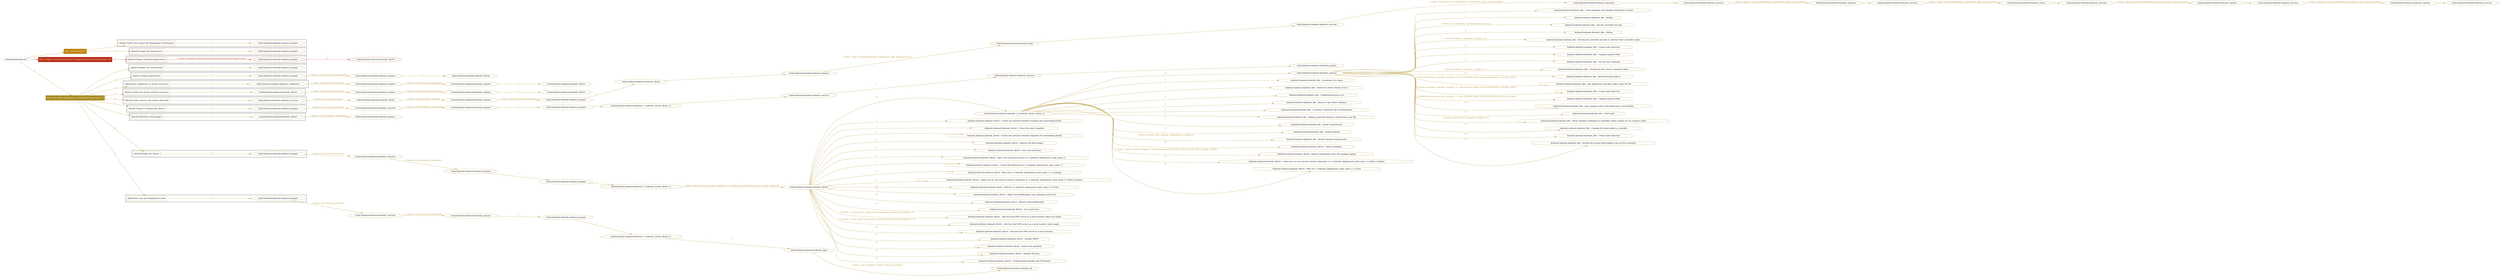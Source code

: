 digraph {
	graph [concentrate=true ordering=in rankdir=LR ratio=fill]
	edge [esep=5 sep=10]
	"kubeinit/playbook.yml" [id=root_node style=dotted]
	play_5e72899b [label="Play: Initial setup (1)" color="#be830e" fontcolor="#ffffff" id=play_5e72899b shape=box style=filled tooltip=localhost]
	"kubeinit/playbook.yml" -> play_5e72899b [label="1 " color="#be830e" fontcolor="#be830e" id=edge_0a13adb0 labeltooltip="1 " tooltip="1 "]
	subgraph "kubeinit.kubeinit.kubeinit_prepare" {
		role_c40720a6 [label="[role] kubeinit.kubeinit.kubeinit_prepare" color="#be830e" id=role_c40720a6 tooltip="kubeinit.kubeinit.kubeinit_prepare"]
	}
	subgraph "kubeinit.kubeinit.kubeinit_prepare" {
		role_f38d3b71 [label="[role] kubeinit.kubeinit.kubeinit_prepare" color="#be830e" id=role_f38d3b71 tooltip="kubeinit.kubeinit.kubeinit_prepare"]
	}
	subgraph "Play: Initial setup (1)" {
		play_5e72899b -> block_098524fa [label=1 color="#be830e" fontcolor="#be830e" id=edge_f31e2e18 labeltooltip=1 tooltip=1]
		subgraph cluster_block_098524fa {
			block_098524fa [label="[block] Gather facts about the deployment environment" color="#be830e" id=block_098524fa labeltooltip="Gather facts about the deployment environment" shape=box tooltip="Gather facts about the deployment environment"]
			block_098524fa -> role_c40720a6 [label="1 " color="#be830e" fontcolor="#be830e" id=edge_e0ab2993 labeltooltip="1 " tooltip="1 "]
		}
		play_5e72899b -> block_21ef0688 [label=2 color="#be830e" fontcolor="#be830e" id=edge_1a15ede7 labeltooltip=2 tooltip=2]
		subgraph cluster_block_21ef0688 {
			block_21ef0688 [label="[block] Prepare the hypervisors" color="#be830e" id=block_21ef0688 labeltooltip="Prepare the hypervisors" shape=box tooltip="Prepare the hypervisors"]
			block_21ef0688 -> role_f38d3b71 [label="1 " color="#be830e" fontcolor="#be830e" id=edge_f3fa6fdb labeltooltip="1 " tooltip="1 "]
		}
	}
	play_91867cf1 [label="Play: Prepare all hypervisor hosts to deploy service and cluster nodes (0)" color="#b82f14" fontcolor="#ffffff" id=play_91867cf1 shape=box style=filled tooltip="Play: Prepare all hypervisor hosts to deploy service and cluster nodes (0)"]
	"kubeinit/playbook.yml" -> play_91867cf1 [label="2 " color="#b82f14" fontcolor="#b82f14" id=edge_5e55ea2e labeltooltip="2 " tooltip="2 "]
	subgraph "kubeinit.kubeinit.kubeinit_libvirt" {
		role_f5f046b9 [label="[role] kubeinit.kubeinit.kubeinit_libvirt" color="#b82f14" id=role_f5f046b9 tooltip="kubeinit.kubeinit.kubeinit_libvirt"]
	}
	subgraph "kubeinit.kubeinit.kubeinit_prepare" {
		role_d61fe8c8 [label="[role] kubeinit.kubeinit.kubeinit_prepare" color="#b82f14" id=role_d61fe8c8 tooltip="kubeinit.kubeinit.kubeinit_prepare"]
		role_d61fe8c8 -> role_f5f046b9 [label="1 " color="#b82f14" fontcolor="#b82f14" id=edge_f0be7a66 labeltooltip="1 " tooltip="1 "]
	}
	subgraph "Play: Prepare all hypervisor hosts to deploy service and cluster nodes (0)" {
		play_91867cf1 -> block_07f3bf96 [label=1 color="#b82f14" fontcolor="#b82f14" id=edge_97fec914 labeltooltip=1 tooltip=1]
		subgraph cluster_block_07f3bf96 {
			block_07f3bf96 [label="[block] Prepare individual hypervisors" color="#b82f14" id=block_07f3bf96 labeltooltip="Prepare individual hypervisors" shape=box tooltip="Prepare individual hypervisors"]
			block_07f3bf96 -> role_d61fe8c8 [label="1 [when: inventory_hostname in hostvars['kubeinit-facts'].hypervisors]" color="#b82f14" fontcolor="#b82f14" id=edge_7df6a938 labeltooltip="1 [when: inventory_hostname in hostvars['kubeinit-facts'].hypervisors]" tooltip="1 [when: inventory_hostname in hostvars['kubeinit-facts'].hypervisors]"]
		}
	}
	play_806c73a3 [label="Play: Run cluster deployment on prepared hypervisors (1)" color="#aa8c22" fontcolor="#ffffff" id=play_806c73a3 shape=box style=filled tooltip=localhost]
	"kubeinit/playbook.yml" -> play_806c73a3 [label="3 " color="#aa8c22" fontcolor="#aa8c22" id=edge_45f0eb5b labeltooltip="3 " tooltip="3 "]
	subgraph "kubeinit.kubeinit.kubeinit_prepare" {
		role_dea2839a [label="[role] kubeinit.kubeinit.kubeinit_prepare" color="#aa8c22" id=role_dea2839a tooltip="kubeinit.kubeinit.kubeinit_prepare"]
	}
	subgraph "kubeinit.kubeinit.kubeinit_libvirt" {
		role_ea12bc03 [label="[role] kubeinit.kubeinit.kubeinit_libvirt" color="#aa8c22" id=role_ea12bc03 tooltip="kubeinit.kubeinit.kubeinit_libvirt"]
	}
	subgraph "kubeinit.kubeinit.kubeinit_prepare" {
		role_a326ce59 [label="[role] kubeinit.kubeinit.kubeinit_prepare" color="#aa8c22" id=role_a326ce59 tooltip="kubeinit.kubeinit.kubeinit_prepare"]
		role_a326ce59 -> role_ea12bc03 [label="1 " color="#aa8c22" fontcolor="#aa8c22" id=edge_68bf7094 labeltooltip="1 " tooltip="1 "]
	}
	subgraph "kubeinit.kubeinit.kubeinit_prepare" {
		role_ba1ad19d [label="[role] kubeinit.kubeinit.kubeinit_prepare" color="#aa8c22" id=role_ba1ad19d tooltip="kubeinit.kubeinit.kubeinit_prepare"]
		role_ba1ad19d -> role_a326ce59 [label="1 [when: not environment_prepared]" color="#aa8c22" fontcolor="#aa8c22" id=edge_d3f3623a labeltooltip="1 [when: not environment_prepared]" tooltip="1 [when: not environment_prepared]"]
	}
	subgraph "kubeinit.kubeinit.kubeinit_libvirt" {
		role_e6783c10 [label="[role] kubeinit.kubeinit.kubeinit_libvirt" color="#aa8c22" id=role_e6783c10 tooltip="kubeinit.kubeinit.kubeinit_libvirt"]
	}
	subgraph "kubeinit.kubeinit.kubeinit_prepare" {
		role_66eecf9e [label="[role] kubeinit.kubeinit.kubeinit_prepare" color="#aa8c22" id=role_66eecf9e tooltip="kubeinit.kubeinit.kubeinit_prepare"]
		role_66eecf9e -> role_e6783c10 [label="1 " color="#aa8c22" fontcolor="#aa8c22" id=edge_f435b350 labeltooltip="1 " tooltip="1 "]
	}
	subgraph "kubeinit.kubeinit.kubeinit_prepare" {
		role_f42ed6de [label="[role] kubeinit.kubeinit.kubeinit_prepare" color="#aa8c22" id=role_f42ed6de tooltip="kubeinit.kubeinit.kubeinit_prepare"]
		role_f42ed6de -> role_66eecf9e [label="1 [when: not environment_prepared]" color="#aa8c22" fontcolor="#aa8c22" id=edge_3b1cf221 labeltooltip="1 [when: not environment_prepared]" tooltip="1 [when: not environment_prepared]"]
	}
	subgraph "kubeinit.kubeinit.kubeinit_validations" {
		role_4e182657 [label="[role] kubeinit.kubeinit.kubeinit_validations" color="#aa8c22" id=role_4e182657 tooltip="kubeinit.kubeinit.kubeinit_validations"]
		role_4e182657 -> role_f42ed6de [label="1 [when: not hypervisors_cleaned]" color="#aa8c22" fontcolor="#aa8c22" id=edge_e2fc17b0 labeltooltip="1 [when: not hypervisors_cleaned]" tooltip="1 [when: not hypervisors_cleaned]"]
	}
	subgraph "kubeinit.kubeinit.kubeinit_libvirt" {
		role_5457849d [label="[role] kubeinit.kubeinit.kubeinit_libvirt" color="#aa8c22" id=role_5457849d tooltip="kubeinit.kubeinit.kubeinit_libvirt"]
	}
	subgraph "kubeinit.kubeinit.kubeinit_prepare" {
		role_8484d927 [label="[role] kubeinit.kubeinit.kubeinit_prepare" color="#aa8c22" id=role_8484d927 tooltip="kubeinit.kubeinit.kubeinit_prepare"]
		role_8484d927 -> role_5457849d [label="1 " color="#aa8c22" fontcolor="#aa8c22" id=edge_fc466ad9 labeltooltip="1 " tooltip="1 "]
	}
	subgraph "kubeinit.kubeinit.kubeinit_prepare" {
		role_6385d3d2 [label="[role] kubeinit.kubeinit.kubeinit_prepare" color="#aa8c22" id=role_6385d3d2 tooltip="kubeinit.kubeinit.kubeinit_prepare"]
		role_6385d3d2 -> role_8484d927 [label="1 [when: not environment_prepared]" color="#aa8c22" fontcolor="#aa8c22" id=edge_eda4df1f labeltooltip="1 [when: not environment_prepared]" tooltip="1 [when: not environment_prepared]"]
	}
	subgraph "kubeinit.kubeinit.kubeinit_libvirt" {
		role_c9296100 [label="[role] kubeinit.kubeinit.kubeinit_libvirt" color="#aa8c22" id=role_c9296100 tooltip="kubeinit.kubeinit.kubeinit_libvirt"]
		role_c9296100 -> role_6385d3d2 [label="1 [when: not hypervisors_cleaned]" color="#aa8c22" fontcolor="#aa8c22" id=edge_6a212761 labeltooltip="1 [when: not hypervisors_cleaned]" tooltip="1 [when: not hypervisors_cleaned]"]
	}
	subgraph "kubeinit.kubeinit.kubeinit_services" {
		role_c39efe5c [label="[role] kubeinit.kubeinit.kubeinit_services" color="#aa8c22" id=role_c39efe5c tooltip="kubeinit.kubeinit.kubeinit_services"]
	}
	subgraph "kubeinit.kubeinit.kubeinit_registry" {
		role_179a2bbb [label="[role] kubeinit.kubeinit.kubeinit_registry" color="#aa8c22" id=role_179a2bbb tooltip="kubeinit.kubeinit.kubeinit_registry"]
		role_179a2bbb -> role_c39efe5c [label="1 " color="#aa8c22" fontcolor="#aa8c22" id=edge_c3fdfdc9 labeltooltip="1 " tooltip="1 "]
	}
	subgraph "kubeinit.kubeinit.kubeinit_services" {
		role_dca8bcfe [label="[role] kubeinit.kubeinit.kubeinit_services" color="#aa8c22" id=role_dca8bcfe tooltip="kubeinit.kubeinit.kubeinit_services"]
		role_dca8bcfe -> role_179a2bbb [label="1 [when: 'registry' in hostvars[kubeinit_deployment_node_name].services]" color="#aa8c22" fontcolor="#aa8c22" id=edge_60a9d7dd labeltooltip="1 [when: 'registry' in hostvars[kubeinit_deployment_node_name].services]" tooltip="1 [when: 'registry' in hostvars[kubeinit_deployment_node_name].services]"]
	}
	subgraph "kubeinit.kubeinit.kubeinit_apache" {
		role_7baf17a3 [label="[role] kubeinit.kubeinit.kubeinit_apache" color="#aa8c22" id=role_7baf17a3 tooltip="kubeinit.kubeinit.kubeinit_apache"]
		role_7baf17a3 -> role_dca8bcfe [label="1 " color="#aa8c22" fontcolor="#aa8c22" id=edge_b720609c labeltooltip="1 " tooltip="1 "]
	}
	subgraph "kubeinit.kubeinit.kubeinit_services" {
		role_5d45ea4e [label="[role] kubeinit.kubeinit.kubeinit_services" color="#aa8c22" id=role_5d45ea4e tooltip="kubeinit.kubeinit.kubeinit_services"]
		role_5d45ea4e -> role_7baf17a3 [label="1 [when: 'apache' in hostvars[kubeinit_deployment_node_name].services]" color="#aa8c22" fontcolor="#aa8c22" id=edge_abc2e999 labeltooltip="1 [when: 'apache' in hostvars[kubeinit_deployment_node_name].services]" tooltip="1 [when: 'apache' in hostvars[kubeinit_deployment_node_name].services]"]
	}
	subgraph "kubeinit.kubeinit.kubeinit_nexus" {
		role_21aaa34d [label="[role] kubeinit.kubeinit.kubeinit_nexus" color="#aa8c22" id=role_21aaa34d tooltip="kubeinit.kubeinit.kubeinit_nexus"]
		role_21aaa34d -> role_5d45ea4e [label="1 " color="#aa8c22" fontcolor="#aa8c22" id=edge_938640f3 labeltooltip="1 " tooltip="1 "]
	}
	subgraph "kubeinit.kubeinit.kubeinit_services" {
		role_3d6bf9e4 [label="[role] kubeinit.kubeinit.kubeinit_services" color="#aa8c22" id=role_3d6bf9e4 tooltip="kubeinit.kubeinit.kubeinit_services"]
		role_3d6bf9e4 -> role_21aaa34d [label="1 [when: 'nexus' in hostvars[kubeinit_deployment_node_name].services]" color="#aa8c22" fontcolor="#aa8c22" id=edge_be415d1b labeltooltip="1 [when: 'nexus' in hostvars[kubeinit_deployment_node_name].services]" tooltip="1 [when: 'nexus' in hostvars[kubeinit_deployment_node_name].services]"]
	}
	subgraph "kubeinit.kubeinit.kubeinit_haproxy" {
		role_bb706f67 [label="[role] kubeinit.kubeinit.kubeinit_haproxy" color="#aa8c22" id=role_bb706f67 tooltip="kubeinit.kubeinit.kubeinit_haproxy"]
		role_bb706f67 -> role_3d6bf9e4 [label="1 " color="#aa8c22" fontcolor="#aa8c22" id=edge_05f806d6 labeltooltip="1 " tooltip="1 "]
	}
	subgraph "kubeinit.kubeinit.kubeinit_services" {
		role_0b6cf71c [label="[role] kubeinit.kubeinit.kubeinit_services" color="#aa8c22" id=role_0b6cf71c tooltip="kubeinit.kubeinit.kubeinit_services"]
		role_0b6cf71c -> role_bb706f67 [label="1 [when: 'haproxy' in hostvars[kubeinit_deployment_node_name].services]" color="#aa8c22" fontcolor="#aa8c22" id=edge_47dc0036 labeltooltip="1 [when: 'haproxy' in hostvars[kubeinit_deployment_node_name].services]" tooltip="1 [when: 'haproxy' in hostvars[kubeinit_deployment_node_name].services]"]
	}
	subgraph "kubeinit.kubeinit.kubeinit_dnsmasq" {
		role_267a68d6 [label="[role] kubeinit.kubeinit.kubeinit_dnsmasq" color="#aa8c22" id=role_267a68d6 tooltip="kubeinit.kubeinit.kubeinit_dnsmasq"]
		role_267a68d6 -> role_0b6cf71c [label="1 " color="#aa8c22" fontcolor="#aa8c22" id=edge_ae7b646e labeltooltip="1 " tooltip="1 "]
	}
	subgraph "kubeinit.kubeinit.kubeinit_services" {
		role_1f0d4d32 [label="[role] kubeinit.kubeinit.kubeinit_services" color="#aa8c22" id=role_1f0d4d32 tooltip="kubeinit.kubeinit.kubeinit_services"]
		role_1f0d4d32 -> role_267a68d6 [label="1 [when: 'dnsmasq' in hostvars[kubeinit_deployment_node_name].services]" color="#aa8c22" fontcolor="#aa8c22" id=edge_148acf86 labeltooltip="1 [when: 'dnsmasq' in hostvars[kubeinit_deployment_node_name].services]" tooltip="1 [when: 'dnsmasq' in hostvars[kubeinit_deployment_node_name].services]"]
	}
	subgraph "kubeinit.kubeinit.kubeinit_bind" {
		role_45acafa4 [label="[role] kubeinit.kubeinit.kubeinit_bind" color="#aa8c22" id=role_45acafa4 tooltip="kubeinit.kubeinit.kubeinit_bind"]
		role_45acafa4 -> role_1f0d4d32 [label="1 " color="#aa8c22" fontcolor="#aa8c22" id=edge_740dd8fe labeltooltip="1 " tooltip="1 "]
	}
	subgraph "kubeinit.kubeinit.kubeinit_prepare" {
		role_aaea91f0 [label="[role] kubeinit.kubeinit.kubeinit_prepare" color="#aa8c22" id=role_aaea91f0 tooltip="kubeinit.kubeinit.kubeinit_prepare"]
		role_aaea91f0 -> role_45acafa4 [label="1 [when: 'bind' in hostvars[kubeinit_deployment_node_name].services]" color="#aa8c22" fontcolor="#aa8c22" id=edge_5ac3c20d labeltooltip="1 [when: 'bind' in hostvars[kubeinit_deployment_node_name].services]" tooltip="1 [when: 'bind' in hostvars[kubeinit_deployment_node_name].services]"]
	}
	subgraph "kubeinit.kubeinit.kubeinit_libvirt" {
		role_7585ac60 [label="[role] kubeinit.kubeinit.kubeinit_libvirt" color="#aa8c22" id=role_7585ac60 tooltip="kubeinit.kubeinit.kubeinit_libvirt"]
		role_7585ac60 -> role_aaea91f0 [label="1 " color="#aa8c22" fontcolor="#aa8c22" id=edge_84dec0f0 labeltooltip="1 " tooltip="1 "]
	}
	subgraph "kubeinit.kubeinit.kubeinit_prepare" {
		role_d49bfdea [label="[role] kubeinit.kubeinit.kubeinit_prepare" color="#aa8c22" id=role_d49bfdea tooltip="kubeinit.kubeinit.kubeinit_prepare"]
		role_d49bfdea -> role_7585ac60 [label="1 " color="#aa8c22" fontcolor="#aa8c22" id=edge_aa59d0fe labeltooltip="1 " tooltip="1 "]
	}
	subgraph "kubeinit.kubeinit.kubeinit_prepare" {
		role_cda55e53 [label="[role] kubeinit.kubeinit.kubeinit_prepare" color="#aa8c22" id=role_cda55e53 tooltip="kubeinit.kubeinit.kubeinit_prepare"]
		role_cda55e53 -> role_d49bfdea [label="1 [when: not environment_prepared]" color="#aa8c22" fontcolor="#aa8c22" id=edge_2fd84f70 labeltooltip="1 [when: not environment_prepared]" tooltip="1 [when: not environment_prepared]"]
	}
	subgraph "kubeinit.kubeinit.kubeinit_libvirt" {
		role_8796e524 [label="[role] kubeinit.kubeinit.kubeinit_libvirt" color="#aa8c22" id=role_8796e524 tooltip="kubeinit.kubeinit.kubeinit_libvirt"]
		role_8796e524 -> role_cda55e53 [label="1 [when: not hypervisors_cleaned]" color="#aa8c22" fontcolor="#aa8c22" id=edge_a2f307a2 labeltooltip="1 [when: not hypervisors_cleaned]" tooltip="1 [when: not hypervisors_cleaned]"]
	}
	subgraph "kubeinit.kubeinit.kubeinit_services" {
		role_c9f8f028 [label="[role] kubeinit.kubeinit.kubeinit_services" color="#aa8c22" id=role_c9f8f028 tooltip="kubeinit.kubeinit.kubeinit_services"]
		role_c9f8f028 -> role_8796e524 [label="1 [when: not network_created]" color="#aa8c22" fontcolor="#aa8c22" id=edge_2c48b7c6 labeltooltip="1 [when: not network_created]" tooltip="1 [when: not network_created]"]
	}
	subgraph "kubeinit.kubeinit.kubeinit_prepare" {
		role_65a966ca [label="[role] kubeinit.kubeinit.kubeinit_prepare" color="#aa8c22" id=role_65a966ca tooltip="kubeinit.kubeinit.kubeinit_prepare"]
	}
	subgraph "kubeinit.kubeinit.kubeinit_services" {
		role_4baa05e9 [label="[role] kubeinit.kubeinit.kubeinit_services" color="#aa8c22" id=role_4baa05e9 tooltip="kubeinit.kubeinit.kubeinit_services"]
		role_4baa05e9 -> role_65a966ca [label="1 " color="#aa8c22" fontcolor="#aa8c22" id=edge_5b8506c0 labeltooltip="1 " tooltip="1 "]
	}
	subgraph "kubeinit.kubeinit.kubeinit_services" {
		role_53c84b51 [label="[role] kubeinit.kubeinit.kubeinit_services" color="#aa8c22" id=role_53c84b51 tooltip="kubeinit.kubeinit.kubeinit_services"]
		role_53c84b51 -> role_4baa05e9 [label="1 " color="#aa8c22" fontcolor="#aa8c22" id=edge_e45d4bb0 labeltooltip="1 " tooltip="1 "]
	}
	subgraph "kubeinit.kubeinit.kubeinit_{{ kubeinit_cluster_distro }}" {
		role_96544d28 [label="[role] kubeinit.kubeinit.kubeinit_{{ kubeinit_cluster_distro }}" color="#aa8c22" id=role_96544d28 tooltip="kubeinit.kubeinit.kubeinit_{{ kubeinit_cluster_distro }}"]
		role_96544d28 -> role_53c84b51 [label="1 " color="#aa8c22" fontcolor="#aa8c22" id=edge_e027373e labeltooltip="1 " tooltip="1 "]
	}
	subgraph "kubeinit.kubeinit.kubeinit_prepare" {
		role_e25811a1 [label="[role] kubeinit.kubeinit.kubeinit_prepare" color="#aa8c22" id=role_e25811a1 tooltip="kubeinit.kubeinit.kubeinit_prepare"]
		role_e25811a1 -> role_96544d28 [label="1 " color="#aa8c22" fontcolor="#aa8c22" id=edge_295bf220 labeltooltip="1 " tooltip="1 "]
	}
	subgraph "kubeinit.kubeinit.kubeinit_prepare" {
		role_6a5c7007 [label="[role] kubeinit.kubeinit.kubeinit_prepare" color="#aa8c22" id=role_6a5c7007 tooltip="kubeinit.kubeinit.kubeinit_prepare"]
		role_6a5c7007 -> role_e25811a1 [label="1 " color="#aa8c22" fontcolor="#aa8c22" id=edge_158563e7 labeltooltip="1 " tooltip="1 "]
	}
	subgraph "kubeinit.kubeinit.kubeinit_services" {
		role_e66670d4 [label="[role] kubeinit.kubeinit.kubeinit_services" color="#aa8c22" id=role_e66670d4 tooltip="kubeinit.kubeinit.kubeinit_services"]
		role_e66670d4 -> role_6a5c7007 [label="1 [when: not environment_prepared]" color="#aa8c22" fontcolor="#aa8c22" id=edge_e0cf17e9 labeltooltip="1 [when: not environment_prepared]" tooltip="1 [when: not environment_prepared]"]
	}
	subgraph "kubeinit.kubeinit.kubeinit_prepare" {
		role_8e0b57c1 [label="[role] kubeinit.kubeinit.kubeinit_prepare" color="#aa8c22" id=role_8e0b57c1 tooltip="kubeinit.kubeinit.kubeinit_prepare"]
		role_8e0b57c1 -> role_e66670d4 [label="1 [when: not services_prepared]" color="#aa8c22" fontcolor="#aa8c22" id=edge_14f86b59 labeltooltip="1 [when: not services_prepared]" tooltip="1 [when: not services_prepared]"]
	}
	subgraph "kubeinit.kubeinit.kubeinit_prepare" {
		role_a1a5cb98 [label="[role] kubeinit.kubeinit.kubeinit_prepare" color="#aa8c22" id=role_a1a5cb98 tooltip="kubeinit.kubeinit.kubeinit_prepare"]
	}
	subgraph "kubeinit.kubeinit.kubeinit_libvirt" {
		role_203da167 [label="[role] kubeinit.kubeinit.kubeinit_libvirt" color="#aa8c22" id=role_203da167 tooltip="kubeinit.kubeinit.kubeinit_libvirt"]
		role_203da167 -> role_a1a5cb98 [label="1 [when: not environment_prepared]" color="#aa8c22" fontcolor="#aa8c22" id=edge_2cb5c48f labeltooltip="1 [when: not environment_prepared]" tooltip="1 [when: not environment_prepared]"]
	}
	subgraph "kubeinit.kubeinit.kubeinit_prepare" {
		role_9c93c5ad [label="[role] kubeinit.kubeinit.kubeinit_prepare" color="#aa8c22" id=role_9c93c5ad tooltip="kubeinit.kubeinit.kubeinit_prepare"]
		task_a355727e [label="kubeinit.kubeinit.kubeinit_k8s : Clean kubeadm and initialize Kubernetes cluster" color="#aa8c22" id=task_a355727e shape=octagon tooltip="kubeinit.kubeinit.kubeinit_k8s : Clean kubeadm and initialize Kubernetes cluster"]
		role_9c93c5ad -> task_a355727e [label="1 " color="#aa8c22" fontcolor="#aa8c22" id=edge_025f3f64 labeltooltip="1 " tooltip="1 "]
		task_5486ca7f [label="kubeinit.kubeinit.kubeinit_k8s : Debug" color="#aa8c22" id=task_5486ca7f shape=octagon tooltip="kubeinit.kubeinit.kubeinit_k8s : Debug"]
		role_9c93c5ad -> task_5486ca7f [label="2 " color="#aa8c22" fontcolor="#aa8c22" id=edge_1b3e4fcc labeltooltip="2 " tooltip="2 "]
		task_538dc5b6 [label="kubeinit.kubeinit.kubeinit_k8s : Get the controller join key" color="#aa8c22" id=task_538dc5b6 shape=octagon tooltip="kubeinit.kubeinit.kubeinit_k8s : Get the controller join key"]
		role_9c93c5ad -> task_538dc5b6 [label="3 [when: ('--control-plane --certificate-key' in item)]" color="#aa8c22" fontcolor="#aa8c22" id=edge_6f837e11 labeltooltip="3 [when: ('--control-plane --certificate-key' in item)]" tooltip="3 [when: ('--control-plane --certificate-key' in item)]"]
		task_9c6a36d8 [label="kubeinit.kubeinit.kubeinit_k8s : Debug" color="#aa8c22" id=task_9c6a36d8 shape=octagon tooltip="kubeinit.kubeinit.kubeinit_k8s : Debug"]
		role_9c93c5ad -> task_9c6a36d8 [label="4 " color="#aa8c22" fontcolor="#aa8c22" id=edge_a374d879 labeltooltip="4 " tooltip="4 "]
		task_2e1a7fce [label="kubeinit.kubeinit.kubeinit_k8s : Storing the controller join key to add the other controller nodes." color="#aa8c22" id=task_2e1a7fce shape=octagon tooltip="kubeinit.kubeinit.kubeinit_k8s : Storing the controller join key to add the other controller nodes."]
		role_9c93c5ad -> task_2e1a7fce [label="5 [when: kubeinit_controller_count|int > 1]" color="#aa8c22" fontcolor="#aa8c22" id=edge_d6f04a16 labeltooltip="5 [when: kubeinit_controller_count|int > 1]" tooltip="5 [when: kubeinit_controller_count|int > 1]"]
		task_34b27174 [label="kubeinit.kubeinit.kubeinit_k8s : Create kube directory" color="#aa8c22" id=task_34b27174 shape=octagon tooltip="kubeinit.kubeinit.kubeinit_k8s : Create kube directory"]
		role_9c93c5ad -> task_34b27174 [label="6 " color="#aa8c22" fontcolor="#aa8c22" id=edge_fd6b05ea labeltooltip="6 " tooltip="6 "]
		task_be41603a [label="kubeinit.kubeinit.kubeinit_k8s : Copying required files" color="#aa8c22" id=task_be41603a shape=octagon tooltip="kubeinit.kubeinit.kubeinit_k8s : Copying required files"]
		role_9c93c5ad -> task_be41603a [label="7 " color="#aa8c22" fontcolor="#aa8c22" id=edge_d2fd7b96 labeltooltip="7 " tooltip="7 "]
		task_30c30654 [label="kubeinit.kubeinit.kubeinit_k8s : Get the join command" color="#aa8c22" id=task_30c30654 shape=octagon tooltip="kubeinit.kubeinit.kubeinit_k8s : Get the join command"]
		role_9c93c5ad -> task_30c30654 [label="8 " color="#aa8c22" fontcolor="#aa8c22" id=edge_eb301457 labeltooltip="8 " tooltip="8 "]
		task_4ae080a2 [label="kubeinit.kubeinit.kubeinit_k8s : Storing the join cluster command token." color="#aa8c22" id=task_4ae080a2 shape=octagon tooltip="kubeinit.kubeinit.kubeinit_k8s : Storing the join cluster command token."]
		role_9c93c5ad -> task_4ae080a2 [label="9 [when: kubeinit_controller_count|int > 1]" color="#aa8c22" fontcolor="#aa8c22" id=edge_3558b7c5 labeltooltip="9 [when: kubeinit_controller_count|int > 1]" tooltip="9 [when: kubeinit_controller_count|int > 1]"]
		task_3a98a78f [label="kubeinit.kubeinit.kubeinit_k8s : Install Network Add-on" color="#aa8c22" id=task_3a98a78f shape=octagon tooltip="kubeinit.kubeinit.kubeinit_k8s : Install Network Add-on"]
		role_9c93c5ad -> task_3a98a78f [label="10 " color="#aa8c22" fontcolor="#aa8c22" id=edge_d873e931 labeltooltip="10 " tooltip="10 "]
		task_42c82830 [label="kubeinit.kubeinit.kubeinit_k8s : Join additional controller nodes using the PK" color="#aa8c22" id=task_42c82830 shape=octagon tooltip="kubeinit.kubeinit.kubeinit_k8s : Join additional controller nodes using the PK"]
		role_9c93c5ad -> task_42c82830 [label="11 [when: kubeinit_controller_count|int > 1 and controller_node not in kubeinit_first_controller_node]" color="#aa8c22" fontcolor="#aa8c22" id=edge_abcac79d labeltooltip="11 [when: kubeinit_controller_count|int > 1 and controller_node not in kubeinit_first_controller_node]" tooltip="11 [when: kubeinit_controller_count|int > 1 and controller_node not in kubeinit_first_controller_node]"]
		task_11de4706 [label="kubeinit.kubeinit.kubeinit_k8s : Create kube directory" color="#aa8c22" id=task_11de4706 shape=octagon tooltip="kubeinit.kubeinit.kubeinit_k8s : Create kube directory"]
		role_9c93c5ad -> task_11de4706 [label="12 [when: kubeinit_controller_count|int > 1 and controller_node not in kubeinit_first_controller_node]" color="#aa8c22" fontcolor="#aa8c22" id=edge_1294485a labeltooltip="12 [when: kubeinit_controller_count|int > 1 and controller_node not in kubeinit_first_controller_node]" tooltip="12 [when: kubeinit_controller_count|int > 1 and controller_node not in kubeinit_first_controller_node]"]
		task_ff97e571 [label="kubeinit.kubeinit.kubeinit_k8s : Copying required files" color="#aa8c22" id=task_ff97e571 shape=octagon tooltip="kubeinit.kubeinit.kubeinit_k8s : Copying required files"]
		role_9c93c5ad -> task_ff97e571 [label="13 [when: kubeinit_controller_count|int > 1 and controller_node not in kubeinit_first_controller_node]" color="#aa8c22" fontcolor="#aa8c22" id=edge_76edcb67 labeltooltip="13 [when: kubeinit_controller_count|int > 1 and controller_node not in kubeinit_first_controller_node]" tooltip="13 [when: kubeinit_controller_count|int > 1 and controller_node not in kubeinit_first_controller_node]"]
		task_c0f2be08 [label="kubeinit.kubeinit.kubeinit_k8s : Join compute nodes with kubernetes control plane" color="#aa8c22" id=task_c0f2be08 shape=octagon tooltip="kubeinit.kubeinit.kubeinit_k8s : Join compute nodes with kubernetes control plane"]
		role_9c93c5ad -> task_c0f2be08 [label="14 " color="#aa8c22" fontcolor="#aa8c22" id=edge_2e2a0ac6 labeltooltip="14 " tooltip="14 "]
		task_4b109b06 [label="kubeinit.kubeinit.kubeinit_k8s : Label node" color="#aa8c22" id=task_4b109b06 shape=octagon tooltip="kubeinit.kubeinit.kubeinit_k8s : Label node"]
		role_9c93c5ad -> task_4b109b06 [label="15 " color="#aa8c22" fontcolor="#aa8c22" id=edge_8ae050cc labeltooltip="15 " tooltip="15 "]
		task_ddf03673 [label="kubeinit.kubeinit.kubeinit_k8s : Allow schedule workloads in controller nodes if there are no compute nodes" color="#aa8c22" id=task_ddf03673 shape=octagon tooltip="kubeinit.kubeinit.kubeinit_k8s : Allow schedule workloads in controller nodes if there are no compute nodes"]
		role_9c93c5ad -> task_ddf03673 [label="16 [when: not kubeinit_compute_count|int > 0]" color="#aa8c22" fontcolor="#aa8c22" id=edge_ad3072fa labeltooltip="16 [when: not kubeinit_compute_count|int > 0]" tooltip="16 [when: not kubeinit_compute_count|int > 0]"]
		task_bb2b2ec8 [label="kubeinit.kubeinit.kubeinit_k8s : Copying the kubeconfig to a variable" color="#aa8c22" id=task_bb2b2ec8 shape=octagon tooltip="kubeinit.kubeinit.kubeinit_k8s : Copying the kubeconfig to a variable"]
		role_9c93c5ad -> task_bb2b2ec8 [label="17 " color="#aa8c22" fontcolor="#aa8c22" id=edge_301efb69 labeltooltip="17 " tooltip="17 "]
		task_003e54da [label="kubeinit.kubeinit.kubeinit_k8s : Create kube directory" color="#aa8c22" id=task_003e54da shape=octagon tooltip="kubeinit.kubeinit.kubeinit_k8s : Create kube directory"]
		role_9c93c5ad -> task_003e54da [label="18 " color="#aa8c22" fontcolor="#aa8c22" id=edge_23bc06cf labeltooltip="18 " tooltip="18 "]
		task_ae05e195 [label="kubeinit.kubeinit.kubeinit_k8s : Storing the master kubeconfig to the services machine." color="#aa8c22" id=task_ae05e195 shape=octagon tooltip="kubeinit.kubeinit.kubeinit_k8s : Storing the master kubeconfig to the services machine."]
		role_9c93c5ad -> task_ae05e195 [label="19 " color="#aa8c22" fontcolor="#aa8c22" id=edge_e2669ba9 labeltooltip="19 " tooltip="19 "]
	}
	subgraph "kubeinit.kubeinit.kubeinit_{{ kubeinit_cluster_distro }}" {
		role_ff74bc9b [label="[role] kubeinit.kubeinit.kubeinit_{{ kubeinit_cluster_distro }}" color="#aa8c22" id=role_ff74bc9b tooltip="kubeinit.kubeinit.kubeinit_{{ kubeinit_cluster_distro }}"]
		task_86dd9501 [label="kubeinit.kubeinit.kubeinit_k8s : Download cri-o repos" color="#aa8c22" id=task_86dd9501 shape=octagon tooltip="kubeinit.kubeinit.kubeinit_k8s : Download cri-o repos"]
		role_ff74bc9b -> task_86dd9501 [label="1 " color="#aa8c22" fontcolor="#aa8c22" id=edge_f99b2258 labeltooltip="1 " tooltip="1 "]
		task_c01fd92a [label="kubeinit.kubeinit.kubeinit_k8s : Install the latest version of cri-o" color="#aa8c22" id=task_c01fd92a shape=octagon tooltip="kubeinit.kubeinit.kubeinit_k8s : Install the latest version of cri-o"]
		role_ff74bc9b -> task_c01fd92a [label="2 " color="#aa8c22" fontcolor="#aa8c22" id=edge_3733e339 labeltooltip="2 " tooltip="2 "]
		task_14a5cf78 [label="kubeinit.kubeinit.kubeinit_k8s : Enable/start/status cri-o" color="#aa8c22" id=task_14a5cf78 shape=octagon tooltip="kubeinit.kubeinit.kubeinit_k8s : Enable/start/status cri-o"]
		role_ff74bc9b -> task_14a5cf78 [label="3 " color="#aa8c22" fontcolor="#aa8c22" id=edge_e570e084 labeltooltip="3 " tooltip="3 "]
		task_cd3de0a5 [label="kubeinit.kubeinit.kubeinit_k8s : Remove repo before adding it" color="#aa8c22" id=task_cd3de0a5 shape=octagon tooltip="kubeinit.kubeinit.kubeinit_k8s : Remove repo before adding it"]
		role_ff74bc9b -> task_cd3de0a5 [label="4 " color="#aa8c22" fontcolor="#aa8c22" id=edge_80f63f6f labeltooltip="4 " tooltip="4 "]
		task_cd6d3ab7 [label="kubeinit.kubeinit.kubeinit_k8s : Creating a repository file for Kubernetes" color="#aa8c22" id=task_cd6d3ab7 shape=octagon tooltip="kubeinit.kubeinit.kubeinit_k8s : Creating a repository file for Kubernetes"]
		role_ff74bc9b -> task_cd6d3ab7 [label="5 " color="#aa8c22" fontcolor="#aa8c22" id=edge_c683b9a8 labeltooltip="5 " tooltip="5 "]
		task_aeeac3f4 [label="kubeinit.kubeinit.kubeinit_k8s : Adding repository details in Kubernetes repo file." color="#aa8c22" id=task_aeeac3f4 shape=octagon tooltip="kubeinit.kubeinit.kubeinit_k8s : Adding repository details in Kubernetes repo file."]
		role_ff74bc9b -> task_aeeac3f4 [label="6 " color="#aa8c22" fontcolor="#aa8c22" id=edge_73814a5b labeltooltip="6 " tooltip="6 "]
		task_a9b36c8b [label="kubeinit.kubeinit.kubeinit_k8s : Install requirements" color="#aa8c22" id=task_a9b36c8b shape=octagon tooltip="kubeinit.kubeinit.kubeinit_k8s : Install requirements"]
		role_ff74bc9b -> task_a9b36c8b [label="7 " color="#aa8c22" fontcolor="#aa8c22" id=edge_d9442e24 labeltooltip="7 " tooltip="7 "]
		task_c8c1dd45 [label="kubeinit.kubeinit.kubeinit_k8s : Enable kubelet" color="#aa8c22" id=task_c8c1dd45 shape=octagon tooltip="kubeinit.kubeinit.kubeinit_k8s : Enable kubelet"]
		role_ff74bc9b -> task_c8c1dd45 [label="8 " color="#aa8c22" fontcolor="#aa8c22" id=edge_41ada268 labeltooltip="8 " tooltip="8 "]
		task_ed83632c [label="kubeinit.kubeinit.kubeinit_k8s : Install common requirements" color="#aa8c22" id=task_ed83632c shape=octagon tooltip="kubeinit.kubeinit.kubeinit_k8s : Install common requirements"]
		role_ff74bc9b -> task_ed83632c [label="9 [when: kubeinit_k8s_common_dependencies is defined]" color="#aa8c22" fontcolor="#aa8c22" id=edge_86b389b3 labeltooltip="9 [when: kubeinit_k8s_common_dependencies is defined]" tooltip="9 [when: kubeinit_k8s_common_dependencies is defined]"]
		task_cf19eded [label="kubeinit.kubeinit.kubeinit_libvirt : Update packages" color="#aa8c22" id=task_cf19eded shape=octagon tooltip="kubeinit.kubeinit.kubeinit_libvirt : Update packages"]
		role_ff74bc9b -> task_cf19eded [label="10 " color="#aa8c22" fontcolor="#aa8c22" id=edge_e3fb5a58 labeltooltip="10 " tooltip="10 "]
		task_30cac91b [label="kubeinit.kubeinit.kubeinit_libvirt : Reboot immediately after the package update" color="#aa8c22" id=task_30cac91b shape=octagon tooltip="kubeinit.kubeinit.kubeinit_libvirt : Reboot immediately after the package update"]
		role_ff74bc9b -> task_30cac91b [label="11 [when: _result_update_packages is changed and kubeinit_libvirt_reboot_guests_after_package_update]" color="#aa8c22" fontcolor="#aa8c22" id=edge_3d392b21 labeltooltip="11 [when: _result_update_packages is changed and kubeinit_libvirt_reboot_guests_after_package_update]" tooltip="11 [when: _result_update_packages is changed and kubeinit_libvirt_reboot_guests_after_package_update]"]
		task_bdea14bd [label="kubeinit.kubeinit.kubeinit_libvirt : make sure we can execute remote commands in {{ kubeinit_deployment_node_name }} before continue" color="#aa8c22" id=task_bdea14bd shape=octagon tooltip="kubeinit.kubeinit.kubeinit_libvirt : make sure we can execute remote commands in {{ kubeinit_deployment_node_name }} before continue"]
		role_ff74bc9b -> task_bdea14bd [label="12 " color="#aa8c22" fontcolor="#aa8c22" id=edge_d852a7d5 labeltooltip="12 " tooltip="12 "]
		task_f9180564 [label="kubeinit.kubeinit.kubeinit_libvirt : Wait for {{ kubeinit_deployment_node_name }} to boot" color="#aa8c22" id=task_f9180564 shape=octagon tooltip="kubeinit.kubeinit.kubeinit_libvirt : Wait for {{ kubeinit_deployment_node_name }} to boot"]
		role_ff74bc9b -> task_f9180564 [label="13 " color="#aa8c22" fontcolor="#aa8c22" id=edge_61f512ae labeltooltip="13 " tooltip="13 "]
		role_ff74bc9b -> role_9c93c5ad [label="14 " color="#aa8c22" fontcolor="#aa8c22" id=edge_535ffd70 labeltooltip="14 " tooltip="14 "]
	}
	subgraph "kubeinit.kubeinit.kubeinit_libvirt" {
		role_4cce7d3d [label="[role] kubeinit.kubeinit.kubeinit_libvirt" color="#aa8c22" id=role_4cce7d3d tooltip="kubeinit.kubeinit.kubeinit_libvirt"]
		task_4d0f5804 [label="kubeinit.kubeinit.kubeinit_libvirt : Create the network interface template for networking details" color="#aa8c22" id=task_4d0f5804 shape=octagon tooltip="kubeinit.kubeinit.kubeinit_libvirt : Create the network interface template for networking details"]
		role_4cce7d3d -> task_4d0f5804 [label="1 " color="#aa8c22" fontcolor="#aa8c22" id=edge_14954085 labeltooltip="1 " tooltip="1 "]
		task_fe6c201a [label="kubeinit.kubeinit.kubeinit_libvirt : Create the hosts template" color="#aa8c22" id=task_fe6c201a shape=octagon tooltip="kubeinit.kubeinit.kubeinit_libvirt : Create the hosts template"]
		role_4cce7d3d -> task_fe6c201a [label="2 " color="#aa8c22" fontcolor="#aa8c22" id=edge_d072390d labeltooltip="2 " tooltip="2 "]
		task_c3ce3574 [label="kubeinit.kubeinit.kubeinit_libvirt : Create the network cloudinit templates for networking details" color="#aa8c22" id=task_c3ce3574 shape=octagon tooltip="kubeinit.kubeinit.kubeinit_libvirt : Create the network cloudinit templates for networking details"]
		role_4cce7d3d -> task_c3ce3574 [label="3 " color="#aa8c22" fontcolor="#aa8c22" id=edge_4885c69e labeltooltip="3 " tooltip="3 "]
		task_cb8352bb [label="kubeinit.kubeinit.kubeinit_libvirt : Remove old disk images" color="#aa8c22" id=task_cb8352bb shape=octagon tooltip="kubeinit.kubeinit.kubeinit_libvirt : Remove old disk images"]
		role_4cce7d3d -> task_cb8352bb [label="4 " color="#aa8c22" fontcolor="#aa8c22" id=edge_1c293d1b labeltooltip="4 " tooltip="4 "]
		task_d93f861d [label="kubeinit.kubeinit.kubeinit_libvirt : Grow the partitions" color="#aa8c22" id=task_d93f861d shape=octagon tooltip="kubeinit.kubeinit.kubeinit_libvirt : Grow the partitions"]
		role_4cce7d3d -> task_d93f861d [label="5 " color="#aa8c22" fontcolor="#aa8c22" id=edge_38b9e275 labeltooltip="5 " tooltip="5 "]
		task_568013a0 [label="kubeinit.kubeinit.kubeinit_libvirt : Inject virt-customize assets in {{ kubeinit_deployment_node_name }}" color="#aa8c22" id=task_568013a0 shape=octagon tooltip="kubeinit.kubeinit.kubeinit_libvirt : Inject virt-customize assets in {{ kubeinit_deployment_node_name }}"]
		role_4cce7d3d -> task_568013a0 [label="6 " color="#aa8c22" fontcolor="#aa8c22" id=edge_2f702293 labeltooltip="6 " tooltip="6 "]
		task_4e97f850 [label="kubeinit.kubeinit.kubeinit_libvirt : Create VM definition for {{ kubeinit_deployment_node_name }}" color="#aa8c22" id=task_4e97f850 shape=octagon tooltip="kubeinit.kubeinit.kubeinit_libvirt : Create VM definition for {{ kubeinit_deployment_node_name }}"]
		role_4cce7d3d -> task_4e97f850 [label="7 " color="#aa8c22" fontcolor="#aa8c22" id=edge_c73f7080 labeltooltip="7 " tooltip="7 "]
		task_e061e0e8 [label="kubeinit.kubeinit.kubeinit_libvirt : Wait until {{ kubeinit_deployment_node_name }} is running" color="#aa8c22" id=task_e061e0e8 shape=octagon tooltip="kubeinit.kubeinit.kubeinit_libvirt : Wait until {{ kubeinit_deployment_node_name }} is running"]
		role_4cce7d3d -> task_e061e0e8 [label="8 " color="#aa8c22" fontcolor="#aa8c22" id=edge_71ea6646 labeltooltip="8 " tooltip="8 "]
		task_82cfd4d8 [label="kubeinit.kubeinit.kubeinit_libvirt : make sure we can execute remote commands in {{ kubeinit_deployment_node_name }} before continue" color="#aa8c22" id=task_82cfd4d8 shape=octagon tooltip="kubeinit.kubeinit.kubeinit_libvirt : make sure we can execute remote commands in {{ kubeinit_deployment_node_name }} before continue"]
		role_4cce7d3d -> task_82cfd4d8 [label="9 " color="#aa8c22" fontcolor="#aa8c22" id=edge_9ad3d52d labeltooltip="9 " tooltip="9 "]
		task_9dfdec98 [label="kubeinit.kubeinit.kubeinit_libvirt : Wait for {{ kubeinit_deployment_node_name }} to boot" color="#aa8c22" id=task_9dfdec98 shape=octagon tooltip="kubeinit.kubeinit.kubeinit_libvirt : Wait for {{ kubeinit_deployment_node_name }} to boot"]
		role_4cce7d3d -> task_9dfdec98 [label="10 " color="#aa8c22" fontcolor="#aa8c22" id=edge_781b1890 labeltooltip="10 " tooltip="10 "]
		task_7610af1b [label="kubeinit.kubeinit.kubeinit_libvirt : Make NetworkManager stop updating resolv.conf" color="#aa8c22" id=task_7610af1b shape=octagon tooltip="kubeinit.kubeinit.kubeinit_libvirt : Make NetworkManager stop updating resolv.conf"]
		role_4cce7d3d -> task_7610af1b [label="11 " color="#aa8c22" fontcolor="#aa8c22" id=edge_5312453d labeltooltip="11 " tooltip="11 "]
		task_a1a299eb [label="kubeinit.kubeinit.kubeinit_libvirt : Restart NetworkManager" color="#aa8c22" id=task_a1a299eb shape=octagon tooltip="kubeinit.kubeinit.kubeinit_libvirt : Restart NetworkManager"]
		role_4cce7d3d -> task_a1a299eb [label="12 " color="#aa8c22" fontcolor="#aa8c22" id=edge_c9798d5d labeltooltip="12 " tooltip="12 "]
		task_da0bd5b0 [label="kubeinit.kubeinit.kubeinit_libvirt : Get resolv lines" color="#aa8c22" id=task_da0bd5b0 shape=octagon tooltip="kubeinit.kubeinit.kubeinit_libvirt : Get resolv lines"]
		role_4cce7d3d -> task_da0bd5b0 [label="13 " color="#aa8c22" fontcolor="#aa8c22" id=edge_473ac25f labeltooltip="13 " tooltip="13 "]
		task_3c154ec1 [label="kubeinit.kubeinit.kubeinit_libvirt : Add the local DNS server as a local resolver when not empty" color="#aa8c22" id=task_3c154ec1 shape=octagon tooltip="kubeinit.kubeinit.kubeinit_libvirt : Add the local DNS server as a local resolver when not empty"]
		role_4cce7d3d -> task_3c154ec1 [label="14 [when: (_result_resolv_conf.content | b64decode).splitlines() | length > 0]" color="#aa8c22" fontcolor="#aa8c22" id=edge_7253d335 labeltooltip="14 [when: (_result_resolv_conf.content | b64decode).splitlines() | length > 0]" tooltip="14 [when: (_result_resolv_conf.content | b64decode).splitlines() | length > 0]"]
		task_3b2712ae [label="kubeinit.kubeinit.kubeinit_libvirt : Add the local DNS server as a local resolver when empty" color="#aa8c22" id=task_3b2712ae shape=octagon tooltip="kubeinit.kubeinit.kubeinit_libvirt : Add the local DNS server as a local resolver when empty"]
		role_4cce7d3d -> task_3b2712ae [label="15 [when: (_result_resolv_conf.content | b64decode).splitlines() | length == 0]" color="#aa8c22" fontcolor="#aa8c22" id=edge_84eaffe0 labeltooltip="15 [when: (_result_resolv_conf.content | b64decode).splitlines() | length == 0]" tooltip="15 [when: (_result_resolv_conf.content | b64decode).splitlines() | length == 0]"]
		task_1f42a1e2 [label="kubeinit.kubeinit.kubeinit_libvirt : Add the local DNS server as a local resolver" color="#aa8c22" id=task_1f42a1e2 shape=octagon tooltip="kubeinit.kubeinit.kubeinit_libvirt : Add the local DNS server as a local resolver"]
		role_4cce7d3d -> task_1f42a1e2 [label="16 " color="#aa8c22" fontcolor="#aa8c22" id=edge_729d3515 labeltooltip="16 " tooltip="16 "]
		task_20f6a5ee [label="kubeinit.kubeinit.kubeinit_libvirt : Disable SWAP" color="#aa8c22" id=task_20f6a5ee shape=octagon tooltip="kubeinit.kubeinit.kubeinit_libvirt : Disable SWAP"]
		role_4cce7d3d -> task_20f6a5ee [label="17 " color="#aa8c22" fontcolor="#aa8c22" id=edge_bba89dcd labeltooltip="17 " tooltip="17 "]
		task_38f5f297 [label="kubeinit.kubeinit.kubeinit_libvirt : Resize root partition" color="#aa8c22" id=task_38f5f297 shape=octagon tooltip="kubeinit.kubeinit.kubeinit_libvirt : Resize root partition"]
		role_4cce7d3d -> task_38f5f297 [label="18 " color="#aa8c22" fontcolor="#aa8c22" id=edge_494aebd1 labeltooltip="18 " tooltip="18 "]
		task_461c0d86 [label="kubeinit.kubeinit.kubeinit_libvirt : Disable SELinux" color="#aa8c22" id=task_461c0d86 shape=octagon tooltip="kubeinit.kubeinit.kubeinit_libvirt : Disable SELinux"]
		role_4cce7d3d -> task_461c0d86 [label="19 " color="#aa8c22" fontcolor="#aa8c22" id=edge_8caa0f8f labeltooltip="19 " tooltip="19 "]
		task_ec137d3c [label="kubeinit.kubeinit.kubeinit_libvirt : Enable kernel modules and IP forward" color="#aa8c22" id=task_ec137d3c shape=octagon tooltip="kubeinit.kubeinit.kubeinit_libvirt : Enable kernel modules and IP forward"]
		role_4cce7d3d -> task_ec137d3c [label="20 " color="#aa8c22" fontcolor="#aa8c22" id=edge_3de8cabf labeltooltip="20 " tooltip="20 "]
		role_4cce7d3d -> role_ff74bc9b [label="21 " color="#aa8c22" fontcolor="#aa8c22" id=edge_657259b0 labeltooltip="21 " tooltip="21 "]
	}
	subgraph "kubeinit.kubeinit.kubeinit_{{ kubeinit_cluster_distro }}" {
		role_d7999b0d [label="[role] kubeinit.kubeinit.kubeinit_{{ kubeinit_cluster_distro }}" color="#aa8c22" id=role_d7999b0d tooltip="kubeinit.kubeinit.kubeinit_{{ kubeinit_cluster_distro }}"]
		role_d7999b0d -> role_4cce7d3d [label="1 [when: kubeinit_cluster_nodes_deployed is not defined or not kubeinit_cluster_nodes_deployed]" color="#aa8c22" fontcolor="#aa8c22" id=edge_1f294b64 labeltooltip="1 [when: kubeinit_cluster_nodes_deployed is not defined or not kubeinit_cluster_nodes_deployed]" tooltip="1 [when: kubeinit_cluster_nodes_deployed is not defined or not kubeinit_cluster_nodes_deployed]"]
	}
	subgraph "kubeinit.kubeinit.kubeinit_prepare" {
		role_f1c47a1b [label="[role] kubeinit.kubeinit.kubeinit_prepare" color="#aa8c22" id=role_f1c47a1b tooltip="kubeinit.kubeinit.kubeinit_prepare"]
		role_f1c47a1b -> role_d7999b0d [label="1 " color="#aa8c22" fontcolor="#aa8c22" id=edge_89341b33 labeltooltip="1 " tooltip="1 "]
	}
	subgraph "kubeinit.kubeinit.kubeinit_prepare" {
		role_eee207c2 [label="[role] kubeinit.kubeinit.kubeinit_prepare" color="#aa8c22" id=role_eee207c2 tooltip="kubeinit.kubeinit.kubeinit_prepare"]
		role_eee207c2 -> role_f1c47a1b [label="1 " color="#aa8c22" fontcolor="#aa8c22" id=edge_99ab51dc labeltooltip="1 " tooltip="1 "]
	}
	subgraph "kubeinit.kubeinit.kubeinit_services" {
		role_3dd58213 [label="[role] kubeinit.kubeinit.kubeinit_services" color="#aa8c22" id=role_3dd58213 tooltip="kubeinit.kubeinit.kubeinit_services"]
		role_3dd58213 -> role_eee207c2 [label="1 [when: not environment_prepared]" color="#aa8c22" fontcolor="#aa8c22" id=edge_d9d6048d labeltooltip="1 [when: not environment_prepared]" tooltip="1 [when: not environment_prepared]"]
	}
	subgraph "kubeinit.kubeinit.kubeinit_prepare" {
		role_6e6e6940 [label="[role] kubeinit.kubeinit.kubeinit_prepare" color="#aa8c22" id=role_6e6e6940 tooltip="kubeinit.kubeinit.kubeinit_prepare"]
		role_6e6e6940 -> role_3dd58213 [label="1 [when: not services_prepared]" color="#aa8c22" fontcolor="#aa8c22" id=edge_cba853db labeltooltip="1 [when: not services_prepared]" tooltip="1 [when: not services_prepared]"]
	}
	subgraph "kubeinit.kubeinit.kubeinit_nfs" {
		role_30443e9d [label="[role] kubeinit.kubeinit.kubeinit_nfs" color="#aa8c22" id=role_30443e9d tooltip="kubeinit.kubeinit.kubeinit_nfs"]
	}
	subgraph "kubeinit.kubeinit.kubeinit_apps" {
		role_6703addb [label="[role] kubeinit.kubeinit.kubeinit_apps" color="#aa8c22" id=role_6703addb tooltip="kubeinit.kubeinit.kubeinit_apps"]
		role_6703addb -> role_30443e9d [label="1 [when: 'nfs' in kubeinit_cluster_hostvars.services]" color="#aa8c22" fontcolor="#aa8c22" id=edge_85579672 labeltooltip="1 [when: 'nfs' in kubeinit_cluster_hostvars.services]" tooltip="1 [when: 'nfs' in kubeinit_cluster_hostvars.services]"]
	}
	subgraph "kubeinit.kubeinit.kubeinit_{{ kubeinit_cluster_distro }}" {
		role_f6709e6c [label="[role] kubeinit.kubeinit.kubeinit_{{ kubeinit_cluster_distro }}" color="#aa8c22" id=role_f6709e6c tooltip="kubeinit.kubeinit.kubeinit_{{ kubeinit_cluster_distro }}"]
		role_f6709e6c -> role_6703addb [label="1 " color="#aa8c22" fontcolor="#aa8c22" id=edge_9c659a33 labeltooltip="1 " tooltip="1 "]
	}
	subgraph "kubeinit.kubeinit.kubeinit_prepare" {
		role_08f622e7 [label="[role] kubeinit.kubeinit.kubeinit_prepare" color="#aa8c22" id=role_08f622e7 tooltip="kubeinit.kubeinit.kubeinit_prepare"]
		role_08f622e7 -> role_f6709e6c [label="1 " color="#aa8c22" fontcolor="#aa8c22" id=edge_4b23a1e4 labeltooltip="1 " tooltip="1 "]
	}
	subgraph "kubeinit.kubeinit.kubeinit_prepare" {
		role_0ad909db [label="[role] kubeinit.kubeinit.kubeinit_prepare" color="#aa8c22" id=role_0ad909db tooltip="kubeinit.kubeinit.kubeinit_prepare"]
		role_0ad909db -> role_08f622e7 [label="1 " color="#aa8c22" fontcolor="#aa8c22" id=edge_9c00f03b labeltooltip="1 " tooltip="1 "]
	}
	subgraph "kubeinit.kubeinit.kubeinit_services" {
		role_507f69ea [label="[role] kubeinit.kubeinit.kubeinit_services" color="#aa8c22" id=role_507f69ea tooltip="kubeinit.kubeinit.kubeinit_services"]
		role_507f69ea -> role_0ad909db [label="1 [when: not environment_prepared]" color="#aa8c22" fontcolor="#aa8c22" id=edge_1e90275e labeltooltip="1 [when: not environment_prepared]" tooltip="1 [when: not environment_prepared]"]
	}
	subgraph "kubeinit.kubeinit.kubeinit_prepare" {
		role_6a1b3805 [label="[role] kubeinit.kubeinit.kubeinit_prepare" color="#aa8c22" id=role_6a1b3805 tooltip="kubeinit.kubeinit.kubeinit_prepare"]
		role_6a1b3805 -> role_507f69ea [label="1 [when: not services_prepared]" color="#aa8c22" fontcolor="#aa8c22" id=edge_2dd56b3b labeltooltip="1 [when: not services_prepared]" tooltip="1 [when: not services_prepared]"]
	}
	subgraph "Play: Run cluster deployment on prepared hypervisors (1)" {
		play_806c73a3 -> block_457201ee [label=1 color="#aa8c22" fontcolor="#aa8c22" id=edge_e021ab9a labeltooltip=1 tooltip=1]
		subgraph cluster_block_457201ee {
			block_457201ee [label="[block] Prepare the environment" color="#aa8c22" id=block_457201ee labeltooltip="Prepare the environment" shape=box tooltip="Prepare the environment"]
			block_457201ee -> role_dea2839a [label="1 " color="#aa8c22" fontcolor="#aa8c22" id=edge_bf884a93 labeltooltip="1 " tooltip="1 "]
		}
		play_806c73a3 -> block_0a961b26 [label=2 color="#aa8c22" fontcolor="#aa8c22" id=edge_fdb4be01 labeltooltip=2 tooltip=2]
		subgraph cluster_block_0a961b26 {
			block_0a961b26 [label="[block] Cleanup hypervisors" color="#aa8c22" id=block_0a961b26 labeltooltip="Cleanup hypervisors" shape=box tooltip="Cleanup hypervisors"]
			block_0a961b26 -> role_ba1ad19d [label="1 " color="#aa8c22" fontcolor="#aa8c22" id=edge_d973b3e5 labeltooltip="1 " tooltip="1 "]
		}
		play_806c73a3 -> block_8dc98e5e [label=3 color="#aa8c22" fontcolor="#aa8c22" id=edge_9e35f75b labeltooltip=3 tooltip=3]
		subgraph cluster_block_8dc98e5e {
			block_8dc98e5e [label="[block] Run validations on cluster resources" color="#aa8c22" id=block_8dc98e5e labeltooltip="Run validations on cluster resources" shape=box tooltip="Run validations on cluster resources"]
			block_8dc98e5e -> role_4e182657 [label="1 " color="#aa8c22" fontcolor="#aa8c22" id=edge_3dcd856c labeltooltip="1 " tooltip="1 "]
		}
		play_806c73a3 -> block_ca50e965 [label=4 color="#aa8c22" fontcolor="#aa8c22" id=edge_e0e2b630 labeltooltip=4 tooltip=4]
		subgraph cluster_block_ca50e965 {
			block_ca50e965 [label="[block] Create the cluster network resources" color="#aa8c22" id=block_ca50e965 labeltooltip="Create the cluster network resources" shape=box tooltip="Create the cluster network resources"]
			block_ca50e965 -> role_c9296100 [label="1 " color="#aa8c22" fontcolor="#aa8c22" id=edge_2a92c382 labeltooltip="1 " tooltip="1 "]
		}
		play_806c73a3 -> block_b5d48865 [label=5 color="#aa8c22" fontcolor="#aa8c22" id=edge_92bc683e labeltooltip=5 tooltip=5]
		subgraph cluster_block_b5d48865 {
			block_b5d48865 [label="[block] Create services the cluster will need" color="#aa8c22" id=block_b5d48865 labeltooltip="Create services the cluster will need" shape=box tooltip="Create services the cluster will need"]
			block_b5d48865 -> role_c9f8f028 [label="1 " color="#aa8c22" fontcolor="#aa8c22" id=edge_3439fe6a labeltooltip="1 " tooltip="1 "]
		}
		play_806c73a3 -> block_4f4a80a1 [label=6 color="#aa8c22" fontcolor="#aa8c22" id=edge_08715542 labeltooltip=6 tooltip=6]
		subgraph cluster_block_4f4a80a1 {
			block_4f4a80a1 [label="[block] Prepare to deploy the cluster" color="#aa8c22" id=block_4f4a80a1 labeltooltip="Prepare to deploy the cluster" shape=box tooltip="Prepare to deploy the cluster"]
			block_4f4a80a1 -> role_8e0b57c1 [label="1 " color="#aa8c22" fontcolor="#aa8c22" id=edge_b588ef04 labeltooltip="1 " tooltip="1 "]
		}
		play_806c73a3 -> block_ef34a32e [label=7 color="#aa8c22" fontcolor="#aa8c22" id=edge_8ffc4ff6 labeltooltip=7 tooltip=7]
		subgraph cluster_block_ef34a32e {
			block_ef34a32e [label="[block] Download cloud images" color="#aa8c22" id=block_ef34a32e labeltooltip="Download cloud images" shape=box tooltip="Download cloud images"]
			block_ef34a32e -> role_203da167 [label="1 " color="#aa8c22" fontcolor="#aa8c22" id=edge_1624c72d labeltooltip="1 " tooltip="1 "]
		}
		play_806c73a3 -> block_9fc89973 [label=8 color="#aa8c22" fontcolor="#aa8c22" id=edge_c9c500d6 labeltooltip=8 tooltip=8]
		subgraph cluster_block_9fc89973 {
			block_9fc89973 [label="[block] Deploy the cluster" color="#aa8c22" id=block_9fc89973 labeltooltip="Deploy the cluster" shape=box tooltip="Deploy the cluster"]
			block_9fc89973 -> role_6e6e6940 [label="1 " color="#aa8c22" fontcolor="#aa8c22" id=edge_04e84227 labeltooltip="1 " tooltip="1 "]
		}
		play_806c73a3 -> block_56b4f49a [label=9 color="#aa8c22" fontcolor="#aa8c22" id=edge_952cdb93 labeltooltip=9 tooltip=9]
		subgraph cluster_block_56b4f49a {
			block_56b4f49a [label="[block] Run any post-deployment tasks" color="#aa8c22" id=block_56b4f49a labeltooltip="Run any post-deployment tasks" shape=box tooltip="Run any post-deployment tasks"]
			block_56b4f49a -> role_6a1b3805 [label="1 " color="#aa8c22" fontcolor="#aa8c22" id=edge_245370d6 labeltooltip="1 " tooltip="1 "]
		}
	}
}
